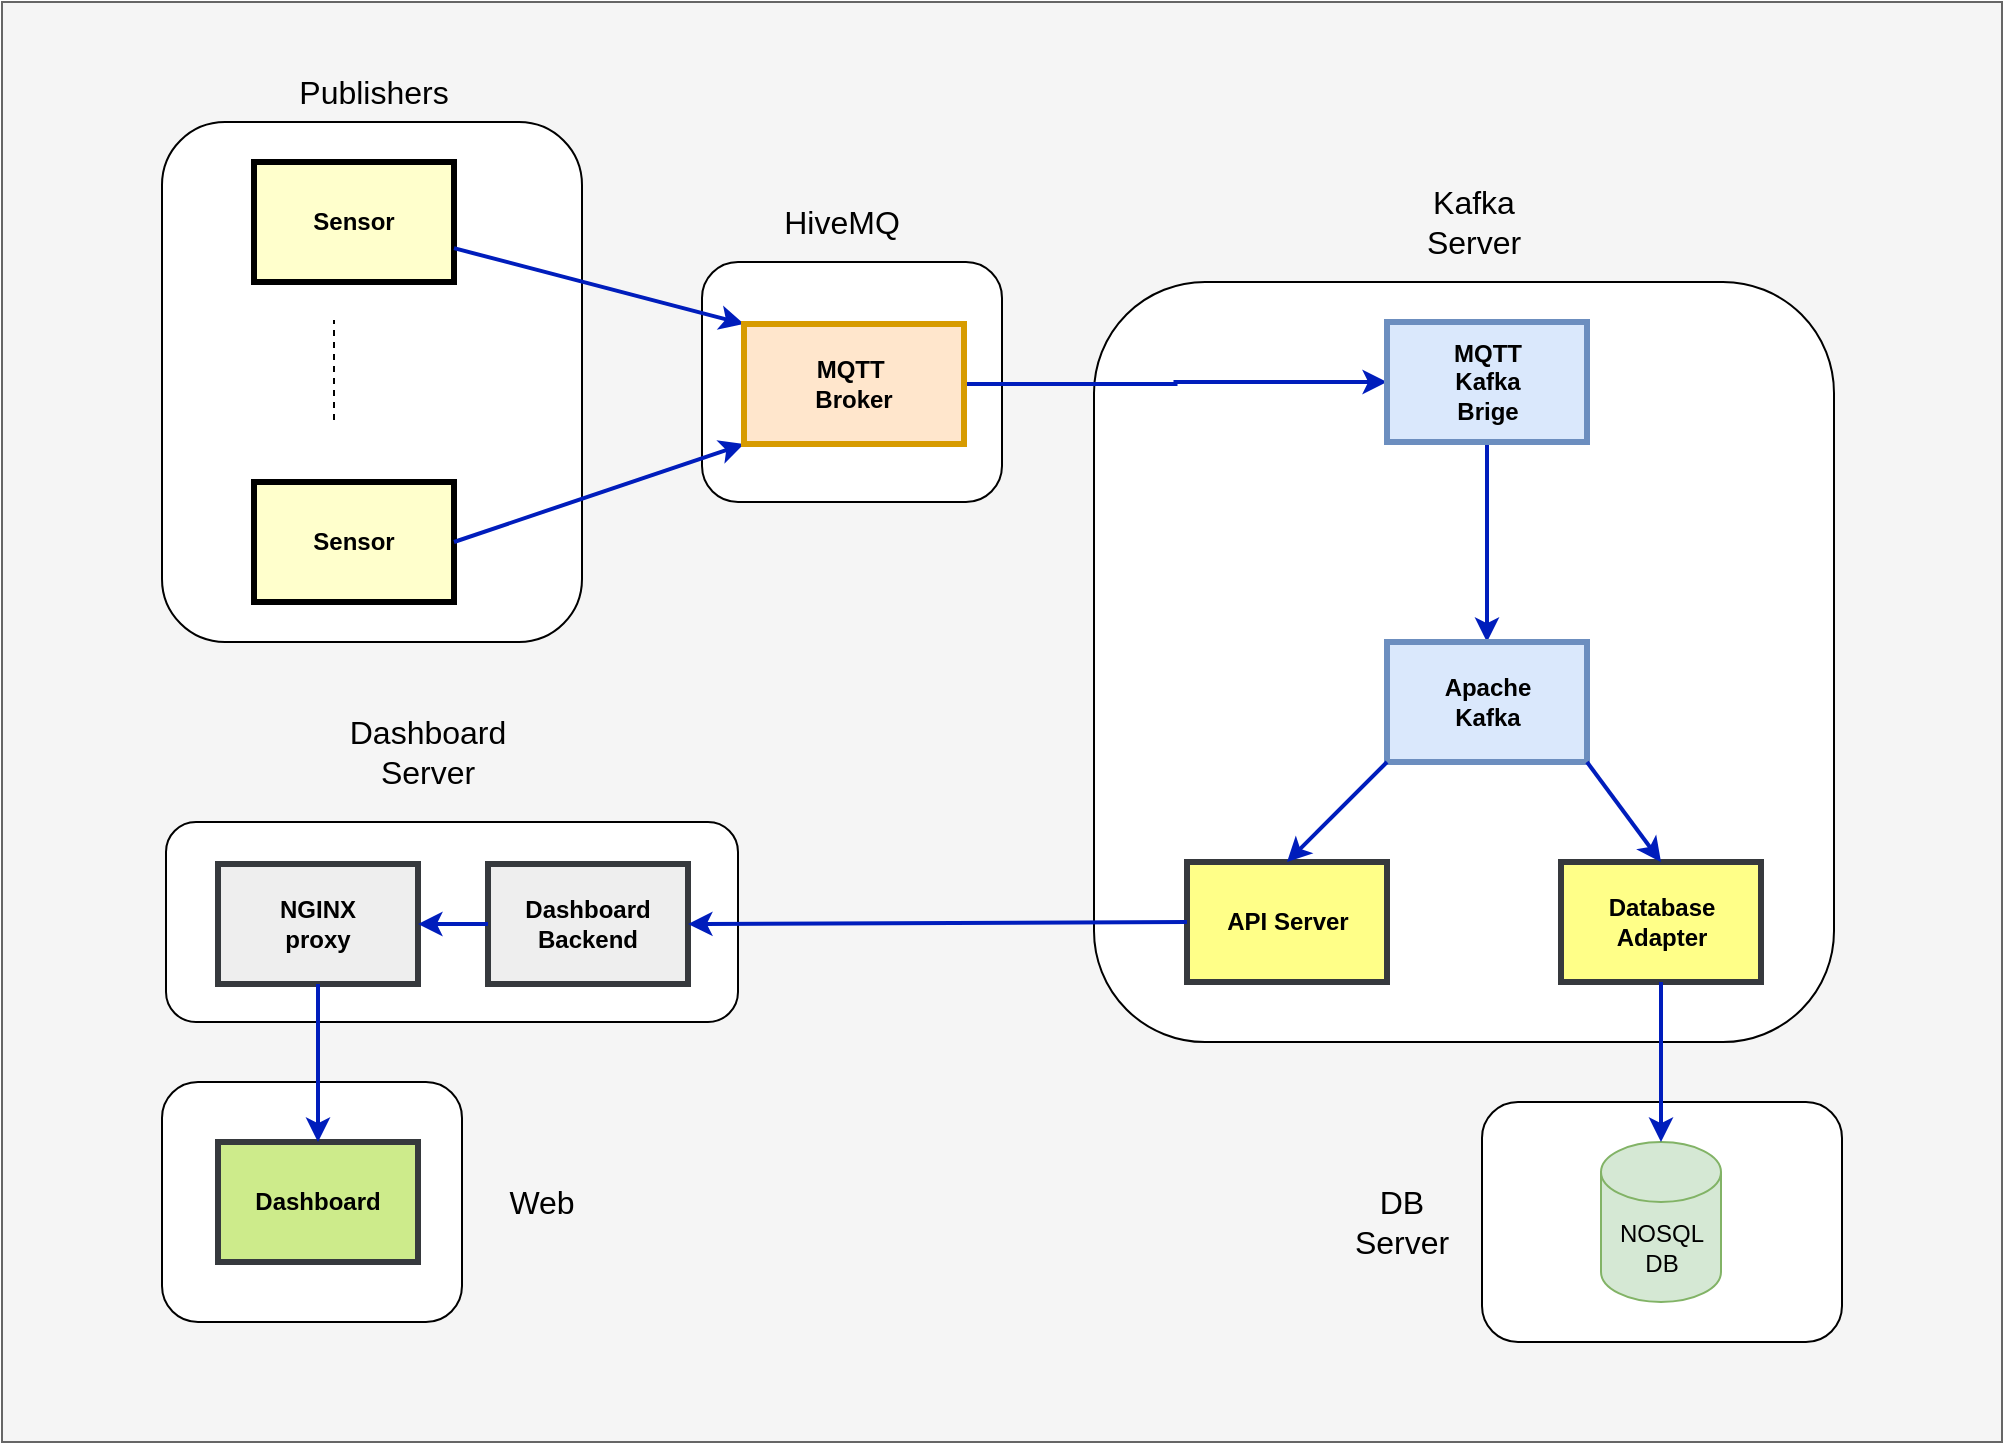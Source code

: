 <mxfile version="24.2.3" type="device">
  <diagram name="Page-1" id="c7558073-3199-34d8-9f00-42111426c3f3">
    <mxGraphModel dx="1443" dy="1374" grid="1" gridSize="10" guides="1" tooltips="1" connect="1" arrows="1" fold="1" page="1" pageScale="1" pageWidth="1169" pageHeight="827" background="none" math="0" shadow="0">
      <root>
        <mxCell id="0" />
        <mxCell id="1" parent="0" />
        <mxCell id="AJG6KD-9XLQWNNLqgrXx-134" value="" style="rounded=0;whiteSpace=wrap;html=1;fillColor=#f5f5f5;strokeColor=#666666;fontColor=#333333;" vertex="1" parent="1">
          <mxGeometry width="1000" height="720" as="geometry" />
        </mxCell>
        <mxCell id="AJG6KD-9XLQWNNLqgrXx-136" value="" style="rounded=1;whiteSpace=wrap;html=1;" vertex="1" parent="1">
          <mxGeometry x="80" y="540" width="150" height="120" as="geometry" />
        </mxCell>
        <mxCell id="AJG6KD-9XLQWNNLqgrXx-133" value="" style="rounded=1;whiteSpace=wrap;html=1;" vertex="1" parent="1">
          <mxGeometry x="350" y="130" width="150" height="120" as="geometry" />
        </mxCell>
        <mxCell id="AJG6KD-9XLQWNNLqgrXx-129" value="" style="rounded=1;whiteSpace=wrap;html=1;" vertex="1" parent="1">
          <mxGeometry x="740" y="550" width="180" height="120" as="geometry" />
        </mxCell>
        <mxCell id="AJG6KD-9XLQWNNLqgrXx-124" value="" style="rounded=1;whiteSpace=wrap;html=1;" vertex="1" parent="1">
          <mxGeometry x="82" y="410" width="286" height="100" as="geometry" />
        </mxCell>
        <mxCell id="AJG6KD-9XLQWNNLqgrXx-111" value="" style="rounded=1;whiteSpace=wrap;html=1;" vertex="1" parent="1">
          <mxGeometry x="546" y="140" width="370" height="380" as="geometry" />
        </mxCell>
        <mxCell id="AJG6KD-9XLQWNNLqgrXx-107" value="" style="rounded=1;whiteSpace=wrap;html=1;" vertex="1" parent="1">
          <mxGeometry x="80" y="60" width="210" height="260" as="geometry" />
        </mxCell>
        <mxCell id="4" value="Sensor" style="whiteSpace=wrap;align=center;verticalAlign=middle;fontStyle=1;strokeWidth=3;fillColor=#FFFFCC" parent="1" vertex="1">
          <mxGeometry x="126" y="80" width="100" height="60" as="geometry" />
        </mxCell>
        <mxCell id="14" value="Sensor" style="whiteSpace=wrap;align=center;verticalAlign=middle;fontStyle=1;strokeWidth=3;fillColor=#FFFFCC" parent="1" vertex="1">
          <mxGeometry x="126" y="240" width="100" height="60" as="geometry" />
        </mxCell>
        <mxCell id="37" value="" style="edgeStyle=none;noEdgeStyle=1;strokeColor=#001DBC;strokeWidth=2;entryX=0;entryY=0;entryDx=0;entryDy=0;fillColor=#0050ef;startArrow=none;startFill=0;" parent="1" source="4" target="AJG6KD-9XLQWNNLqgrXx-98" edge="1">
          <mxGeometry width="100" height="100" relative="1" as="geometry">
            <mxPoint x="366" y="19" as="sourcePoint" />
            <mxPoint x="322" y="110" as="targetPoint" />
          </mxGeometry>
        </mxCell>
        <mxCell id="AJG6KD-9XLQWNNLqgrXx-96" value="" style="endArrow=none;dashed=1;html=1;rounded=0;" edge="1" parent="1">
          <mxGeometry width="50" height="50" relative="1" as="geometry">
            <mxPoint x="166" y="209" as="sourcePoint" />
            <mxPoint x="166" y="159" as="targetPoint" />
          </mxGeometry>
        </mxCell>
        <mxCell id="AJG6KD-9XLQWNNLqgrXx-97" value="" style="edgeStyle=none;noEdgeStyle=1;strokeColor=#001DBC;strokeWidth=2;exitX=1;exitY=0.5;exitDx=0;exitDy=0;entryX=0;entryY=1;entryDx=0;entryDy=0;fillColor=#0050ef;startArrow=none;startFill=0;" edge="1" parent="1" source="14" target="AJG6KD-9XLQWNNLqgrXx-98">
          <mxGeometry width="100" height="100" relative="1" as="geometry">
            <mxPoint x="226" y="258.5" as="sourcePoint" />
            <mxPoint x="316" y="259" as="targetPoint" />
          </mxGeometry>
        </mxCell>
        <mxCell id="AJG6KD-9XLQWNNLqgrXx-100" value="" style="edgeStyle=orthogonalEdgeStyle;rounded=0;orthogonalLoop=1;jettySize=auto;html=1;startArrow=none;startFill=0;strokeWidth=2;fillColor=#0050ef;strokeColor=#001DBC;exitX=1;exitY=0.5;exitDx=0;exitDy=0;" edge="1" parent="1" source="AJG6KD-9XLQWNNLqgrXx-98" target="AJG6KD-9XLQWNNLqgrXx-99">
          <mxGeometry relative="1" as="geometry">
            <mxPoint x="510" y="190" as="sourcePoint" />
          </mxGeometry>
        </mxCell>
        <mxCell id="AJG6KD-9XLQWNNLqgrXx-98" value="MQTT &#xa;Broker" style="whiteSpace=wrap;align=center;verticalAlign=middle;fontStyle=1;strokeWidth=3;fillColor=#ffe6cc;strokeColor=#d79b00;" vertex="1" parent="1">
          <mxGeometry x="371" y="161" width="110" height="60" as="geometry" />
        </mxCell>
        <mxCell id="AJG6KD-9XLQWNNLqgrXx-103" style="edgeStyle=orthogonalEdgeStyle;rounded=0;orthogonalLoop=1;jettySize=auto;html=1;exitX=0.5;exitY=1;exitDx=0;exitDy=0;entryX=0.5;entryY=0;entryDx=0;entryDy=0;strokeWidth=2;fillColor=#0050ef;strokeColor=#001DBC;startArrow=none;startFill=0;" edge="1" parent="1" source="AJG6KD-9XLQWNNLqgrXx-99" target="AJG6KD-9XLQWNNLqgrXx-102">
          <mxGeometry relative="1" as="geometry" />
        </mxCell>
        <mxCell id="AJG6KD-9XLQWNNLqgrXx-99" value="MQTT&#xa;Kafka&#xa;Brige" style="whiteSpace=wrap;align=center;verticalAlign=middle;fontStyle=1;strokeWidth=3;fillColor=#dae8fc;strokeColor=#6c8ebf;" vertex="1" parent="1">
          <mxGeometry x="692.5" y="160" width="100" height="60" as="geometry" />
        </mxCell>
        <mxCell id="AJG6KD-9XLQWNNLqgrXx-102" value="Apache&#xa;Kafka" style="whiteSpace=wrap;align=center;verticalAlign=middle;fontStyle=1;strokeWidth=3;fillColor=#dae8fc;strokeColor=#6c8ebf;" vertex="1" parent="1">
          <mxGeometry x="692.5" y="320" width="100" height="60" as="geometry" />
        </mxCell>
        <mxCell id="AJG6KD-9XLQWNNLqgrXx-104" value="NOSQL&lt;div&gt;DB&lt;/div&gt;" style="shape=cylinder3;whiteSpace=wrap;html=1;boundedLbl=1;backgroundOutline=1;size=15;fillColor=#d5e8d4;strokeColor=#82b366;" vertex="1" parent="1">
          <mxGeometry x="799.5" y="570" width="60" height="80" as="geometry" />
        </mxCell>
        <mxCell id="AJG6KD-9XLQWNNLqgrXx-108" value="API Server" style="whiteSpace=wrap;align=center;verticalAlign=middle;fontStyle=1;strokeWidth=3;fillColor=#ffff88;strokeColor=#36393d;" vertex="1" parent="1">
          <mxGeometry x="592.5" y="430" width="100" height="60" as="geometry" />
        </mxCell>
        <mxCell id="AJG6KD-9XLQWNNLqgrXx-109" value="Database&#xa;Adapter" style="whiteSpace=wrap;align=center;verticalAlign=middle;fontStyle=1;strokeWidth=3;fillColor=#ffff88;strokeColor=#36393d;" vertex="1" parent="1">
          <mxGeometry x="779.5" y="430" width="100" height="60" as="geometry" />
        </mxCell>
        <mxCell id="AJG6KD-9XLQWNNLqgrXx-110" value="&lt;font style=&quot;font-size: 16px;&quot;&gt;Publishers&lt;/font&gt;" style="text;html=1;align=center;verticalAlign=middle;whiteSpace=wrap;rounded=0;" vertex="1" parent="1">
          <mxGeometry x="156" y="30" width="60" height="30" as="geometry" />
        </mxCell>
        <mxCell id="AJG6KD-9XLQWNNLqgrXx-112" value="&lt;font style=&quot;font-size: 16px;&quot;&gt;Kafka Server&lt;/font&gt;" style="text;html=1;align=center;verticalAlign=middle;whiteSpace=wrap;rounded=0;" vertex="1" parent="1">
          <mxGeometry x="706" y="95" width="60" height="30" as="geometry" />
        </mxCell>
        <mxCell id="AJG6KD-9XLQWNNLqgrXx-116" value="" style="endArrow=classic;html=1;rounded=0;exitX=0;exitY=1;exitDx=0;exitDy=0;entryX=0.5;entryY=0;entryDx=0;entryDy=0;strokeWidth=2;fillColor=#0050ef;strokeColor=#001DBC;" edge="1" parent="1" source="AJG6KD-9XLQWNNLqgrXx-102" target="AJG6KD-9XLQWNNLqgrXx-108">
          <mxGeometry width="50" height="50" relative="1" as="geometry">
            <mxPoint x="692.5" y="350" as="sourcePoint" />
            <mxPoint x="612.5" y="240" as="targetPoint" />
          </mxGeometry>
        </mxCell>
        <mxCell id="AJG6KD-9XLQWNNLqgrXx-117" value="" style="endArrow=classic;html=1;rounded=0;exitX=1;exitY=1;exitDx=0;exitDy=0;entryX=0.5;entryY=0;entryDx=0;entryDy=0;strokeWidth=2;fillColor=#0050ef;strokeColor=#001DBC;" edge="1" parent="1" source="AJG6KD-9XLQWNNLqgrXx-102" target="AJG6KD-9XLQWNNLqgrXx-109">
          <mxGeometry width="50" height="50" relative="1" as="geometry">
            <mxPoint x="792.5" y="350" as="sourcePoint" />
            <mxPoint x="842.5" y="430" as="targetPoint" />
          </mxGeometry>
        </mxCell>
        <mxCell id="AJG6KD-9XLQWNNLqgrXx-120" value="" style="endArrow=classic;html=1;rounded=0;exitX=0.5;exitY=1;exitDx=0;exitDy=0;entryX=0.5;entryY=0;entryDx=0;entryDy=0;strokeWidth=2;fillColor=#0050ef;strokeColor=#001DBC;entryPerimeter=0;" edge="1" parent="1" source="AJG6KD-9XLQWNNLqgrXx-109" target="AJG6KD-9XLQWNNLqgrXx-104">
          <mxGeometry width="50" height="50" relative="1" as="geometry">
            <mxPoint x="706.5" y="580" as="sourcePoint" />
            <mxPoint x="743.5" y="660" as="targetPoint" />
          </mxGeometry>
        </mxCell>
        <mxCell id="AJG6KD-9XLQWNNLqgrXx-121" value="Dashboard&#xa;Backend" style="whiteSpace=wrap;align=center;verticalAlign=middle;fontStyle=1;strokeWidth=3;fillColor=#eeeeee;strokeColor=#36393d;" vertex="1" parent="1">
          <mxGeometry x="243" y="431" width="100" height="60" as="geometry" />
        </mxCell>
        <mxCell id="AJG6KD-9XLQWNNLqgrXx-122" value="NGINX&#xa;proxy" style="whiteSpace=wrap;align=center;verticalAlign=middle;fontStyle=1;strokeWidth=3;fillColor=#eeeeee;strokeColor=#36393d;" vertex="1" parent="1">
          <mxGeometry x="108" y="431" width="100" height="60" as="geometry" />
        </mxCell>
        <mxCell id="AJG6KD-9XLQWNNLqgrXx-123" value="Dashboard" style="whiteSpace=wrap;align=center;verticalAlign=middle;fontStyle=1;strokeWidth=3;fillColor=#cdeb8b;strokeColor=#36393d;" vertex="1" parent="1">
          <mxGeometry x="108" y="570" width="100" height="60" as="geometry" />
        </mxCell>
        <mxCell id="AJG6KD-9XLQWNNLqgrXx-125" value="" style="endArrow=classic;html=1;rounded=0;strokeWidth=2;fillColor=#0050ef;strokeColor=#001DBC;exitX=0;exitY=0.5;exitDx=0;exitDy=0;entryX=1;entryY=0.5;entryDx=0;entryDy=0;" edge="1" parent="1" source="AJG6KD-9XLQWNNLqgrXx-108" target="AJG6KD-9XLQWNNLqgrXx-121">
          <mxGeometry width="50" height="50" relative="1" as="geometry">
            <mxPoint x="436.5" y="580" as="sourcePoint" />
            <mxPoint x="386.5" y="660" as="targetPoint" />
          </mxGeometry>
        </mxCell>
        <mxCell id="AJG6KD-9XLQWNNLqgrXx-126" value="&lt;font style=&quot;font-size: 16px;&quot;&gt;Dashboard&lt;/font&gt;&lt;div style=&quot;font-size: 16px;&quot;&gt;&lt;font style=&quot;font-size: 16px;&quot;&gt;Server&lt;/font&gt;&lt;/div&gt;" style="text;html=1;align=center;verticalAlign=middle;whiteSpace=wrap;rounded=0;" vertex="1" parent="1">
          <mxGeometry x="183" y="360" width="60" height="30" as="geometry" />
        </mxCell>
        <mxCell id="AJG6KD-9XLQWNNLqgrXx-127" value="" style="endArrow=classic;html=1;rounded=0;entryX=0.5;entryY=0;entryDx=0;entryDy=0;strokeWidth=2;fillColor=#0050ef;strokeColor=#001DBC;exitX=0.5;exitY=1;exitDx=0;exitDy=0;" edge="1" parent="1" source="AJG6KD-9XLQWNNLqgrXx-122" target="AJG6KD-9XLQWNNLqgrXx-123">
          <mxGeometry width="50" height="50" relative="1" as="geometry">
            <mxPoint x="272.5" y="620" as="sourcePoint" />
            <mxPoint x="222.5" y="700" as="targetPoint" />
          </mxGeometry>
        </mxCell>
        <mxCell id="AJG6KD-9XLQWNNLqgrXx-128" value="" style="endArrow=classic;html=1;rounded=0;entryX=1;entryY=0.5;entryDx=0;entryDy=0;strokeWidth=2;fillColor=#0050ef;strokeColor=#001DBC;exitX=0;exitY=0.5;exitDx=0;exitDy=0;" edge="1" parent="1" source="AJG6KD-9XLQWNNLqgrXx-121" target="AJG6KD-9XLQWNNLqgrXx-122">
          <mxGeometry width="50" height="50" relative="1" as="geometry">
            <mxPoint x="227.29" y="530" as="sourcePoint" />
            <mxPoint x="227.29" y="609" as="targetPoint" />
          </mxGeometry>
        </mxCell>
        <mxCell id="AJG6KD-9XLQWNNLqgrXx-130" value="&lt;font style=&quot;font-size: 16px;&quot;&gt;DB Server&lt;/font&gt;" style="text;html=1;align=center;verticalAlign=middle;whiteSpace=wrap;rounded=0;" vertex="1" parent="1">
          <mxGeometry x="670" y="595" width="60" height="30" as="geometry" />
        </mxCell>
        <mxCell id="AJG6KD-9XLQWNNLqgrXx-137" value="&lt;font style=&quot;font-size: 16px;&quot;&gt;HiveMQ&lt;/font&gt;" style="text;html=1;align=center;verticalAlign=middle;whiteSpace=wrap;rounded=0;" vertex="1" parent="1">
          <mxGeometry x="390" y="95" width="60" height="30" as="geometry" />
        </mxCell>
        <mxCell id="AJG6KD-9XLQWNNLqgrXx-138" value="&lt;font style=&quot;font-size: 16px;&quot;&gt;Web&lt;/font&gt;" style="text;html=1;align=center;verticalAlign=middle;whiteSpace=wrap;rounded=0;" vertex="1" parent="1">
          <mxGeometry x="240" y="585" width="60" height="30" as="geometry" />
        </mxCell>
      </root>
    </mxGraphModel>
  </diagram>
</mxfile>
